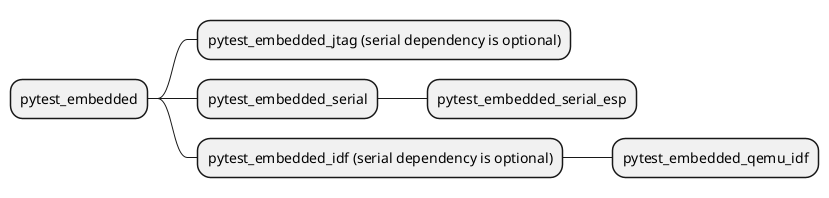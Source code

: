 @startmindmap
* pytest_embedded
** pytest_embedded_jtag (serial dependency is optional)
** pytest_embedded_serial
*** pytest_embedded_serial_esp
** pytest_embedded_idf (serial dependency is optional)
*** pytest_embedded_qemu_idf
@endmindmap
